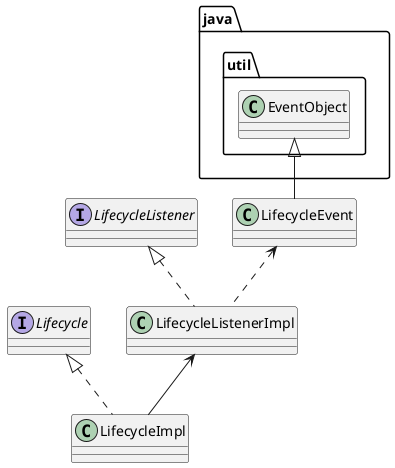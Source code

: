 @startuml

interface Lifecycle
interface LifecycleListener
class java.util.EventObject
class LifecycleEvent
class LifecycleImpl
class LifecycleListenerImpl

LifecycleListener <|.. LifecycleListenerImpl
Lifecycle <|.. LifecycleImpl
java.util.EventObject <|-- LifecycleEvent
LifecycleListenerImpl <-- LifecycleImpl
LifecycleEvent <.. LifecycleListenerImpl

@enduml